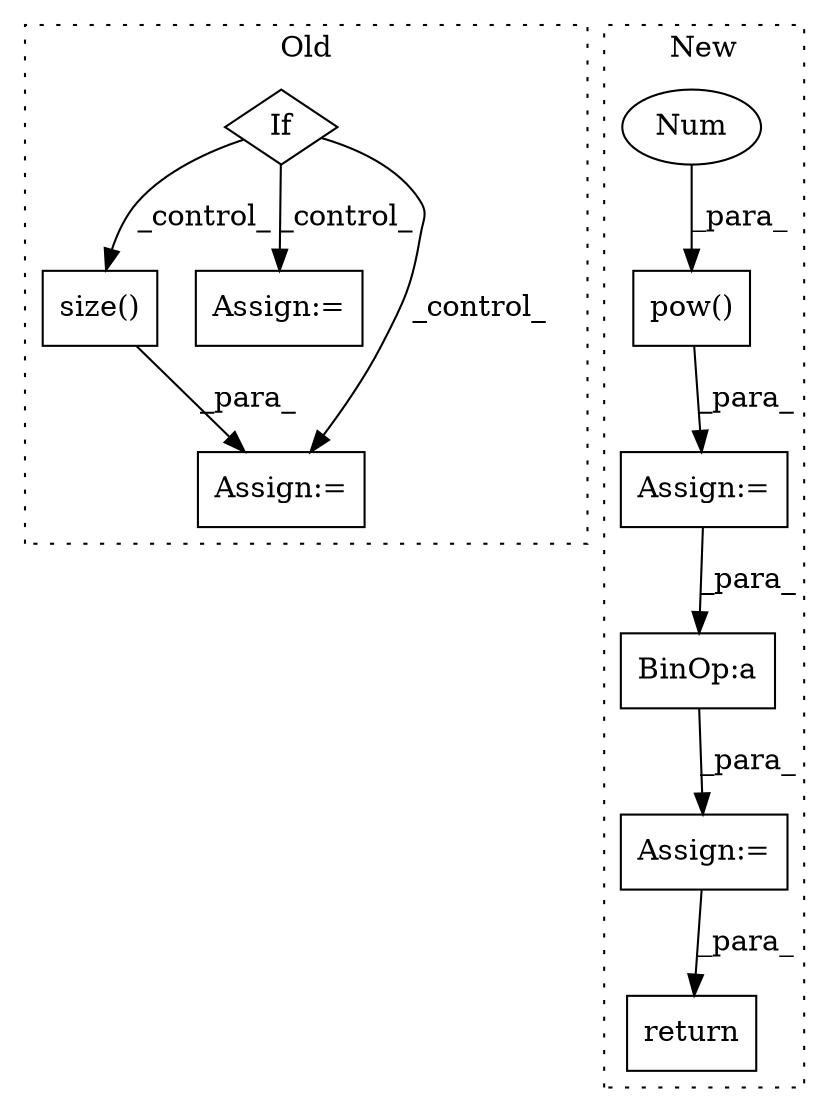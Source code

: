 digraph G {
subgraph cluster0 {
1 [label="size()" a="75" s="7374,7391" l="16,1" shape="box"];
7 [label="If" a="96" s="7301" l="3" shape="diamond"];
8 [label="Assign:=" a="68" s="7513" l="3" shape="box"];
9 [label="Assign:=" a="68" s="7360" l="3" shape="box"];
label = "Old";
style="dotted";
}
subgraph cluster1 {
2 [label="pow()" a="75" s="8639,8651" l="8,1" shape="box"];
3 [label="BinOp:a" a="82" s="8738" l="3" shape="box"];
4 [label="Assign:=" a="68" s="8636" l="3" shape="box"];
5 [label="Assign:=" a="68" s="8716" l="3" shape="box"];
6 [label="Num" a="76" s="8647" l="4" shape="ellipse"];
10 [label="return" a="93" s="8760" l="7" shape="box"];
label = "New";
style="dotted";
}
1 -> 9 [label="_para_"];
2 -> 4 [label="_para_"];
3 -> 5 [label="_para_"];
4 -> 3 [label="_para_"];
5 -> 10 [label="_para_"];
6 -> 2 [label="_para_"];
7 -> 1 [label="_control_"];
7 -> 9 [label="_control_"];
7 -> 8 [label="_control_"];
}